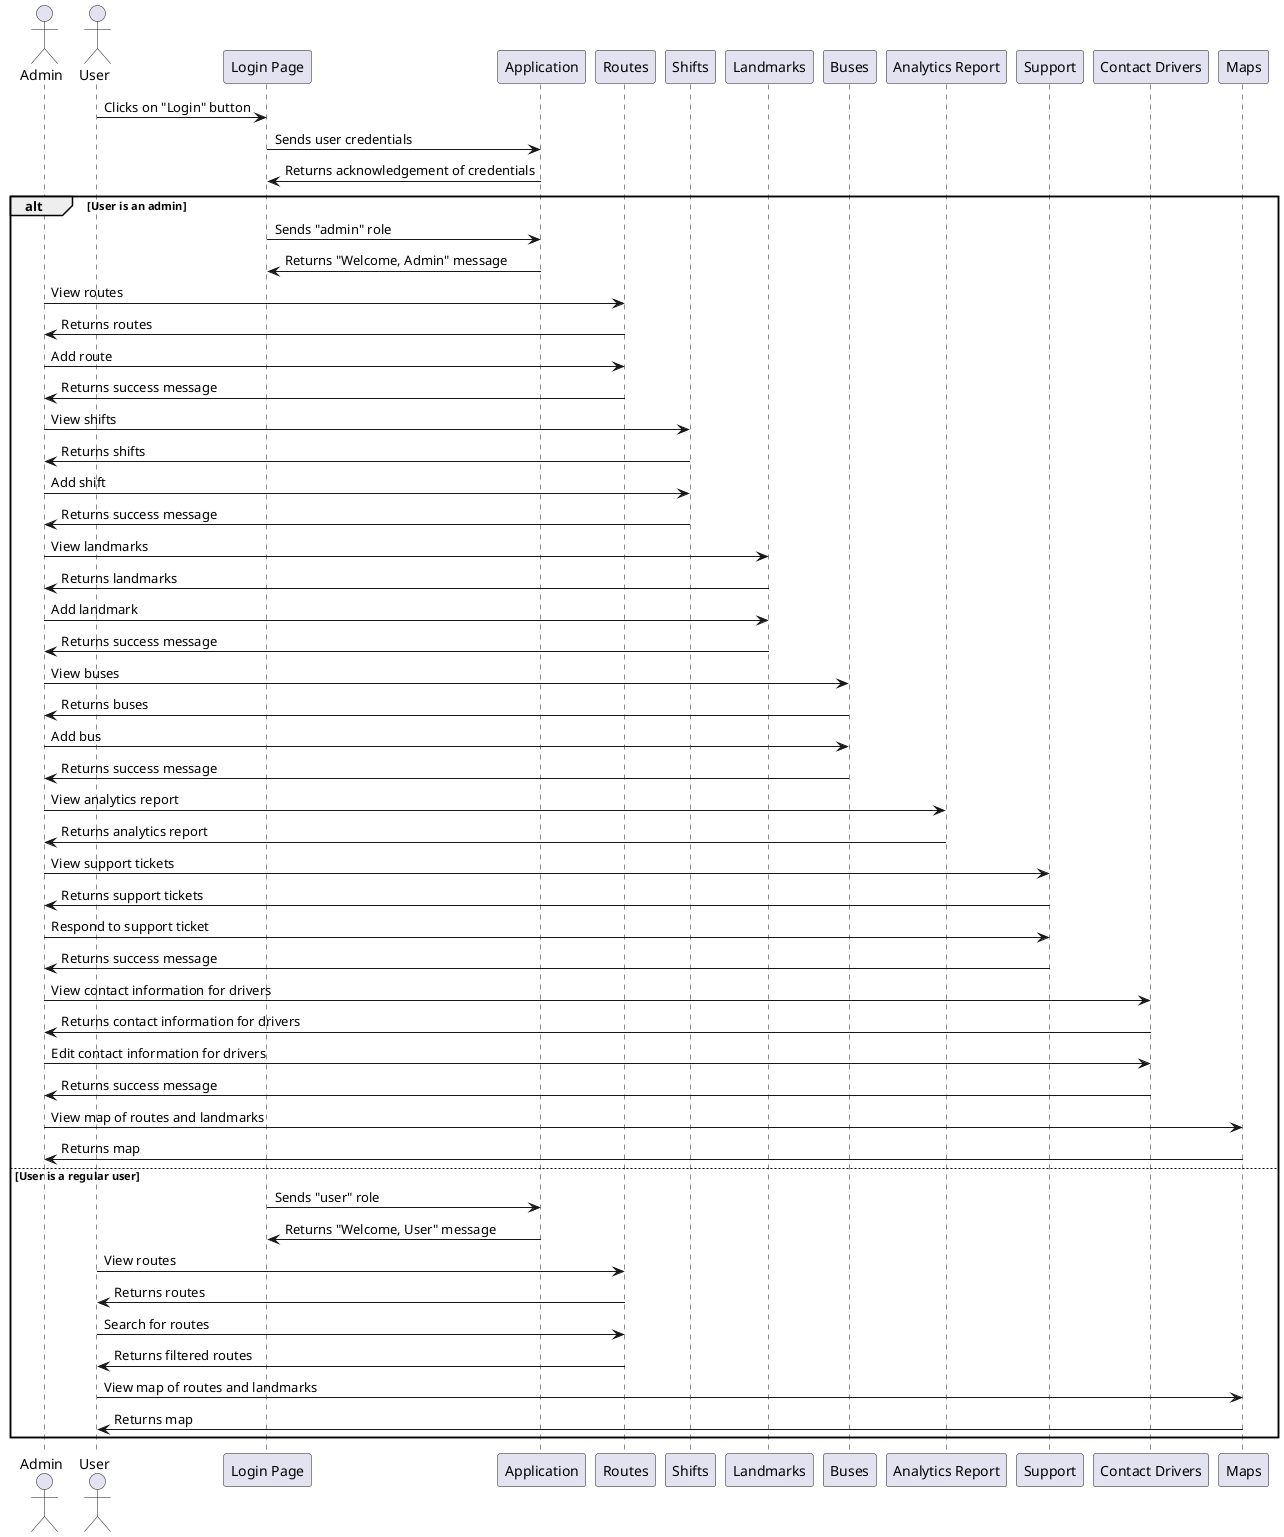 @startuml

actor Admin
actor User
participant "Login Page" as LP
participant "Application" as App
participant "Routes" as Routes
participant "Shifts" as Shifts
participant "Landmarks" as Landmarks
participant "Buses" as Buses
participant "Analytics Report" as AR
participant "Support" as Support
participant "Contact Drivers" as CD
participant "Maps" as Maps

User -> LP: Clicks on "Login" button
LP -> App: Sends user credentials
App -> LP: Returns acknowledgement of credentials
alt User is an admin
    LP -> App: Sends "admin" role
    App -> LP: Returns "Welcome, Admin" message
    
    Admin -> Routes: View routes
    Routes -> Admin: Returns routes
    Admin -> Routes: Add route
    Routes -> Admin: Returns success message
    
    Admin -> Shifts: View shifts
    Shifts -> Admin: Returns shifts
    Admin -> Shifts: Add shift
    Shifts -> Admin: Returns success message
    
    Admin -> Landmarks: View landmarks
    Landmarks -> Admin: Returns landmarks
    Admin -> Landmarks: Add landmark
    Landmarks -> Admin: Returns success message
    
    Admin -> Buses: View buses
    Buses -> Admin: Returns buses
    Admin -> Buses: Add bus
    Buses -> Admin: Returns success message
    
    Admin -> AR: View analytics report
    AR -> Admin: Returns analytics report
    
    Admin -> Support: View support tickets
    Support -> Admin: Returns support tickets
    Admin -> Support: Respond to support ticket
    Support -> Admin: Returns success message
    
    Admin -> CD: View contact information for drivers
    CD -> Admin: Returns contact information for drivers
    Admin -> CD: Edit contact information for drivers
    CD -> Admin: Returns success message
    
    Admin -> Maps: View map of routes and landmarks
    Maps -> Admin: Returns map
else User is a regular user
    LP -> App: Sends "user" role
    App -> LP: Returns "Welcome, User" message
    User -> Routes: View routes
    Routes -> User: Returns routes
    User -> Routes: Search for routes
    Routes -> User: Returns filtered routes
    User -> Maps: View map of routes and landmarks
    Maps -> User: Returns map
end

@enduml


